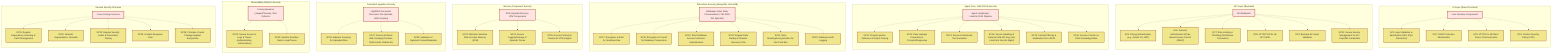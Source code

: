 %%{
  init: {
    'theme': 'base',
    'themeVariables': {
      'fontFamily': 'Comic Sans MS, cursive',
      'fontSize': '12px',
      'primaryColor': '#FFF0F5',        /* lavenderblush - main background */
      'nodeBorder': '#800000',         /* maroon - component borders */
      'lineColor': '#A52A2A',          /* brown - connection lines */
      'primaryTextColor': '#556B2F',   /* darkolivegreen */
      'componentBg': '#FFE4E1',        /* mistyrose - for system areas */
      'securityControlColor': '#F0E68C', /* khaki - for security controls */
      'threatColor': '#FFC0CB',        /* pink - for threats (use sparingly or as notes) */
      'edgeLabelBackground':'#FFF5EE', /* seashell - for edge labels */
      'clusterBkg': '#FAF0E6'         /* linen - for clusters */
    },
    'flowchart': {
      'curve': 'basis'
    }
  }
}%%

graph TD
    classDef systemArea fill:#FFE4E1,stroke:#800000,stroke-width:2px,shape:rectangle;
    classDef securityControl fill:#F0E68C,stroke:#800000,stroke-width:1.5px,shape:roundrect;
    classDef threat fill:#FFB6C1,stroke:#800000,stroke-width:1px,linestyle:dashed,shape:parallelogram;

    %% Major System Areas
    subgraph UI_Security ["UI Layer (React Frontend)"]
        direction TB
        UI_Area[User Interface Components]:::systemArea;
        SC1_InputValidation["SC1: Input Validation & Sanitization (XSS, SQLi Prevention)"]:::securityControl;
        SC2_CSRF_Protection["SC2: CSRF Protection Mechanisms"]:::securityControl;
        SC3_HTTPS_Frontend["SC3: HTTPS for all Client-Server Communication"]:::securityControl;
        SC4_Content_Security_Policy["SC4: Content Security Policy (CSP)"]:::securityControl;
        UI_Area -.-> SC1_InputValidation;
        UI_Area -.-> SC2_CSRF_Protection;
        UI_Area -.-> SC3_HTTPS_Frontend;
        UI_Area -.-> SC4_Content_Security_Policy;
    end

    subgraph API_Security ["API Layer (Backend)"]
        direction TB
        API_Area[API Endpoints]:::systemArea;
        SC5_Authentication["SC5: Strong Authentication (e.g., OAuth 2.0, JWT)"]:::securityControl;
        SC6_Authorization["SC6: Granular Authorization & Role-Based Access Control (RBAC)"]:::securityControl;
        SC7_Rate_Limiting_Throttling["SC7: Rate Limiting & Throttling (DoS/Abuse Prevention)"]:::securityControl;
        SC8_HTTPS_Backend["SC8: HTTPS/TLS for all API Traffic"]:::securityControl;
        SC9_API_Input_Validation["SC9: Backend API Input Validation"]:::securityControl;
        SC10_Secrets_Management_API["SC10: Secure Secrets Management for API Keys/DB Credentials"]:::securityControl;
        API_Area -.-> SC5_Authentication;
        API_Area -.-> SC6_Authorization;
        API_Area -.-> SC7_Rate_Limiting_Throttling;
        API_Area -.-> SC8_HTTPS_Backend;
        API_Area -.-> SC9_API_Input_Validation;
        API_Area -.-> SC10_Secrets_Management_API;
    end

    subgraph Agent_LLM_Security ["Agent Core, LLM & RAG Security"]
        direction TB
        Agent_LLM_Area["Agent LangGraph, LiteLLM, RAG Pipeline"]:::systemArea;
        SC11_Prompt_Injection_Defense["SC11: Prompt Injection Defenses & Output Parsing"]:::securityControl;
        SC12_Data_Leakage_Prevention["SC12: Data Leakage Prevention in Prompts/Responses"]:::securityControl;
        SC13_Secure_Tool_Invocation["SC13: Secure & Restricted Tool Invocation"]:::securityControl;
        SC14_LLM_API_Key_Security["SC14: Secure Handling of External LLM API Keys (via LiteLLM & Secrets Mgmt)"]:::securityControl;
        SC15_Content_Filtering_Moderation["SC15: Content Filtering & Moderation for LLM I/O"]:::securityControl;
        SC16_RAG_Access_Control["SC16: Access Controls on RAG Knowledge Base"]:::securityControl;
        Agent_LLM_Area -.-> SC11_Prompt_Injection_Defense;
        Agent_LLM_Area -.-> SC12_Data_Leakage_Prevention;
        Agent_LLM_Area -.-> SC13_Secure_Tool_Invocation;
        Agent_LLM_Area -.-> SC14_LLM_API_Key_Security;
        Agent_LLM_Area -.-> SC15_Content_Filtering_Moderation;
        Agent_LLM_Area -.-> SC16_RAG_Access_Control;
    end

    subgraph Data_Security ["Data Store Security (MongoDB, VectorDB)"]
        direction TB
        Data_Store_Area["Databases (User Data, Conversations, LTM, RAG KB, Episodic)"]:::systemArea;
        SC17_Encryption_At_Rest["SC17: Encryption at Rest for Sensitive Data"]:::securityControl;
        SC18_Encryption_In_Transit_DB["SC18: Encryption in Transit for Database Connections"]:::securityControl;
        SC19_DB_Access_Control["SC19: Strict Database Access Controls & Authentication"]:::securityControl;
        SC20_Data_Backup_Recovery["SC20: Regular Data Backup & Disaster Recovery Plan"]:::securityControl;
        SC21_Data_Masking_Anonymization["SC21: Data Masking/Anonymization for Non-Prod Env."]:::securityControl;
        SC22_Audit_Logging_DB["SC22: Database Audit Logging"]:::securityControl;
        Data_Store_Area -.-> SC17_Encryption_At_Rest;
        Data_Store_Area -.-> SC18_Encryption_In_Transit_DB;
        Data_Store_Area -.-> SC19_DB_Access_Control;
        Data_Store_Area -.-> SC20_Data_Backup_Recovery;
        Data_Store_Area -.-> SC21_Data_Masking_Anonymization;
        Data_Store_Area -.-> SC22_Audit_Logging_DB;
    end
    
    subgraph Memory_Security ["Memory Component Security"]
        direction TB
        Memory_Area["STM, Episodic Memory, LTM Components"]:::systemArea;
        SC23_Sensitive_Data_In_Memory["SC23: Minimize Sensitive Data in Active Memory (STM)"]:::securityControl;
        SC24_Secure_Episodic_Logging["SC24: Secure Logging/Storage of Episodic Traces"]:::securityControl;
        SC25_LTM_Access_Control["SC25: Access Controls & Review for LTM Insights"]:::securityControl;
        Memory_Area -.-> SC23_Sensitive_Data_In_Memory;
        Memory_Area -.-> SC24_Secure_Episodic_Logging;
        Memory_Area -.-> SC25_LTM_Access_Control;
    end

    subgraph Ingestion_Security ["Document Ingestion Security"]
        direction TB
        Ingestion_Area["LightRAG Document Processor, File Uploads, Web Scraping"]:::systemArea;
        SC26_Malware_Scanning["SC26: Malware Scanning for Uploaded Files"]:::securityControl;
        SC27_Secure_Scraping_Practices["SC27: Secure & Ethical Web Scraping Practices (Rate Limits, Robots.txt)"]:::securityControl;
        SC28_Ingestion_Input_Validation["SC28: Validation of Ingested Content/Metadata"]:::securityControl;
        Ingestion_Area -.-> SC26_Malware_Scanning;
        Ingestion_Area -.-> SC27_Secure_Scraping_Practices;
        Ingestion_Area -.-> SC28_Ingestion_Input_Validation;
    end

    subgraph Observability_Security ["Observability Platform Security"]
        direction TB
        Observability_Area["Tracing Backend (Jaeger/Phoenix), Otel Collector"]:::systemArea;
        SC29_Secure_Access_To_Traces["SC29: Secure Access to Logs & Traces (Authentication, Authorization)"]:::securityControl;
        SC30_Sanitize_Sensitive_Data_Logs["SC30: Sanitize Sensitive Data in Logs/Traces"]:::securityControl;
        Observability_Area -.-> SC29_Secure_Access_To_Traces;
        Observability_Area -.-> SC30_Sanitize_Sensitive_Data_Logs;
    end

    subgraph General_Security_Practices ["General Security Practices"]
        direction TB
        General_Area["Cross-Cutting Concerns"]:::systemArea;
        SC31_Dependency_Scanning["SC31: Regular Dependency Scanning & Patch Management"]:::securityControl;
        SC32_Network_Security["SC32: Network Segmentation, Firewalls"]:::securityControl;
        SC33_Security_Audits_Pen_Testing["SC33: Regular Security Audits & Penetration Testing"]:::securityControl;
        SC34_Incident_Response_Plan["SC34: Incident Response Plan"]:::securityControl;
        SC35_Least_Privilege_Principle["SC35: Principle of Least Privilege Applied Everywhere"]:::securityControl;
        General_Area -.-> SC31_Dependency_Scanning;
        General_Area -.-> SC32_Network_Security;
        General_Area -.-> SC33_Security_Audits_Pen_Testing;
        General_Area -.-> SC34_Incident_Response_Plan;
        General_Area -.-> SC35_Least_Privilege_Principle;
    end

    %% title Security Architecture Considerations Diagram